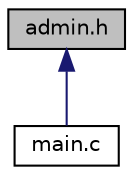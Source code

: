 digraph "admin.h"
{
 // LATEX_PDF_SIZE
  edge [fontname="Helvetica",fontsize="10",labelfontname="Helvetica",labelfontsize="10"];
  node [fontname="Helvetica",fontsize="10",shape=record];
  Node1 [label="admin.h",height=0.2,width=0.4,color="black", fillcolor="grey75", style="filled", fontcolor="black",tooltip="Fichier d'en-tête contenant les déclarations de fonctions pour la gestion des événements,..."];
  Node1 -> Node2 [dir="back",color="midnightblue",fontsize="10",style="solid",fontname="Helvetica"];
  Node2 [label="main.c",height=0.2,width=0.4,color="black", fillcolor="white", style="filled",URL="$main_8c.html",tooltip="Ceci est le fichier principal pour le programme de gestion d'événements. Ce programme permet aux util..."];
}
